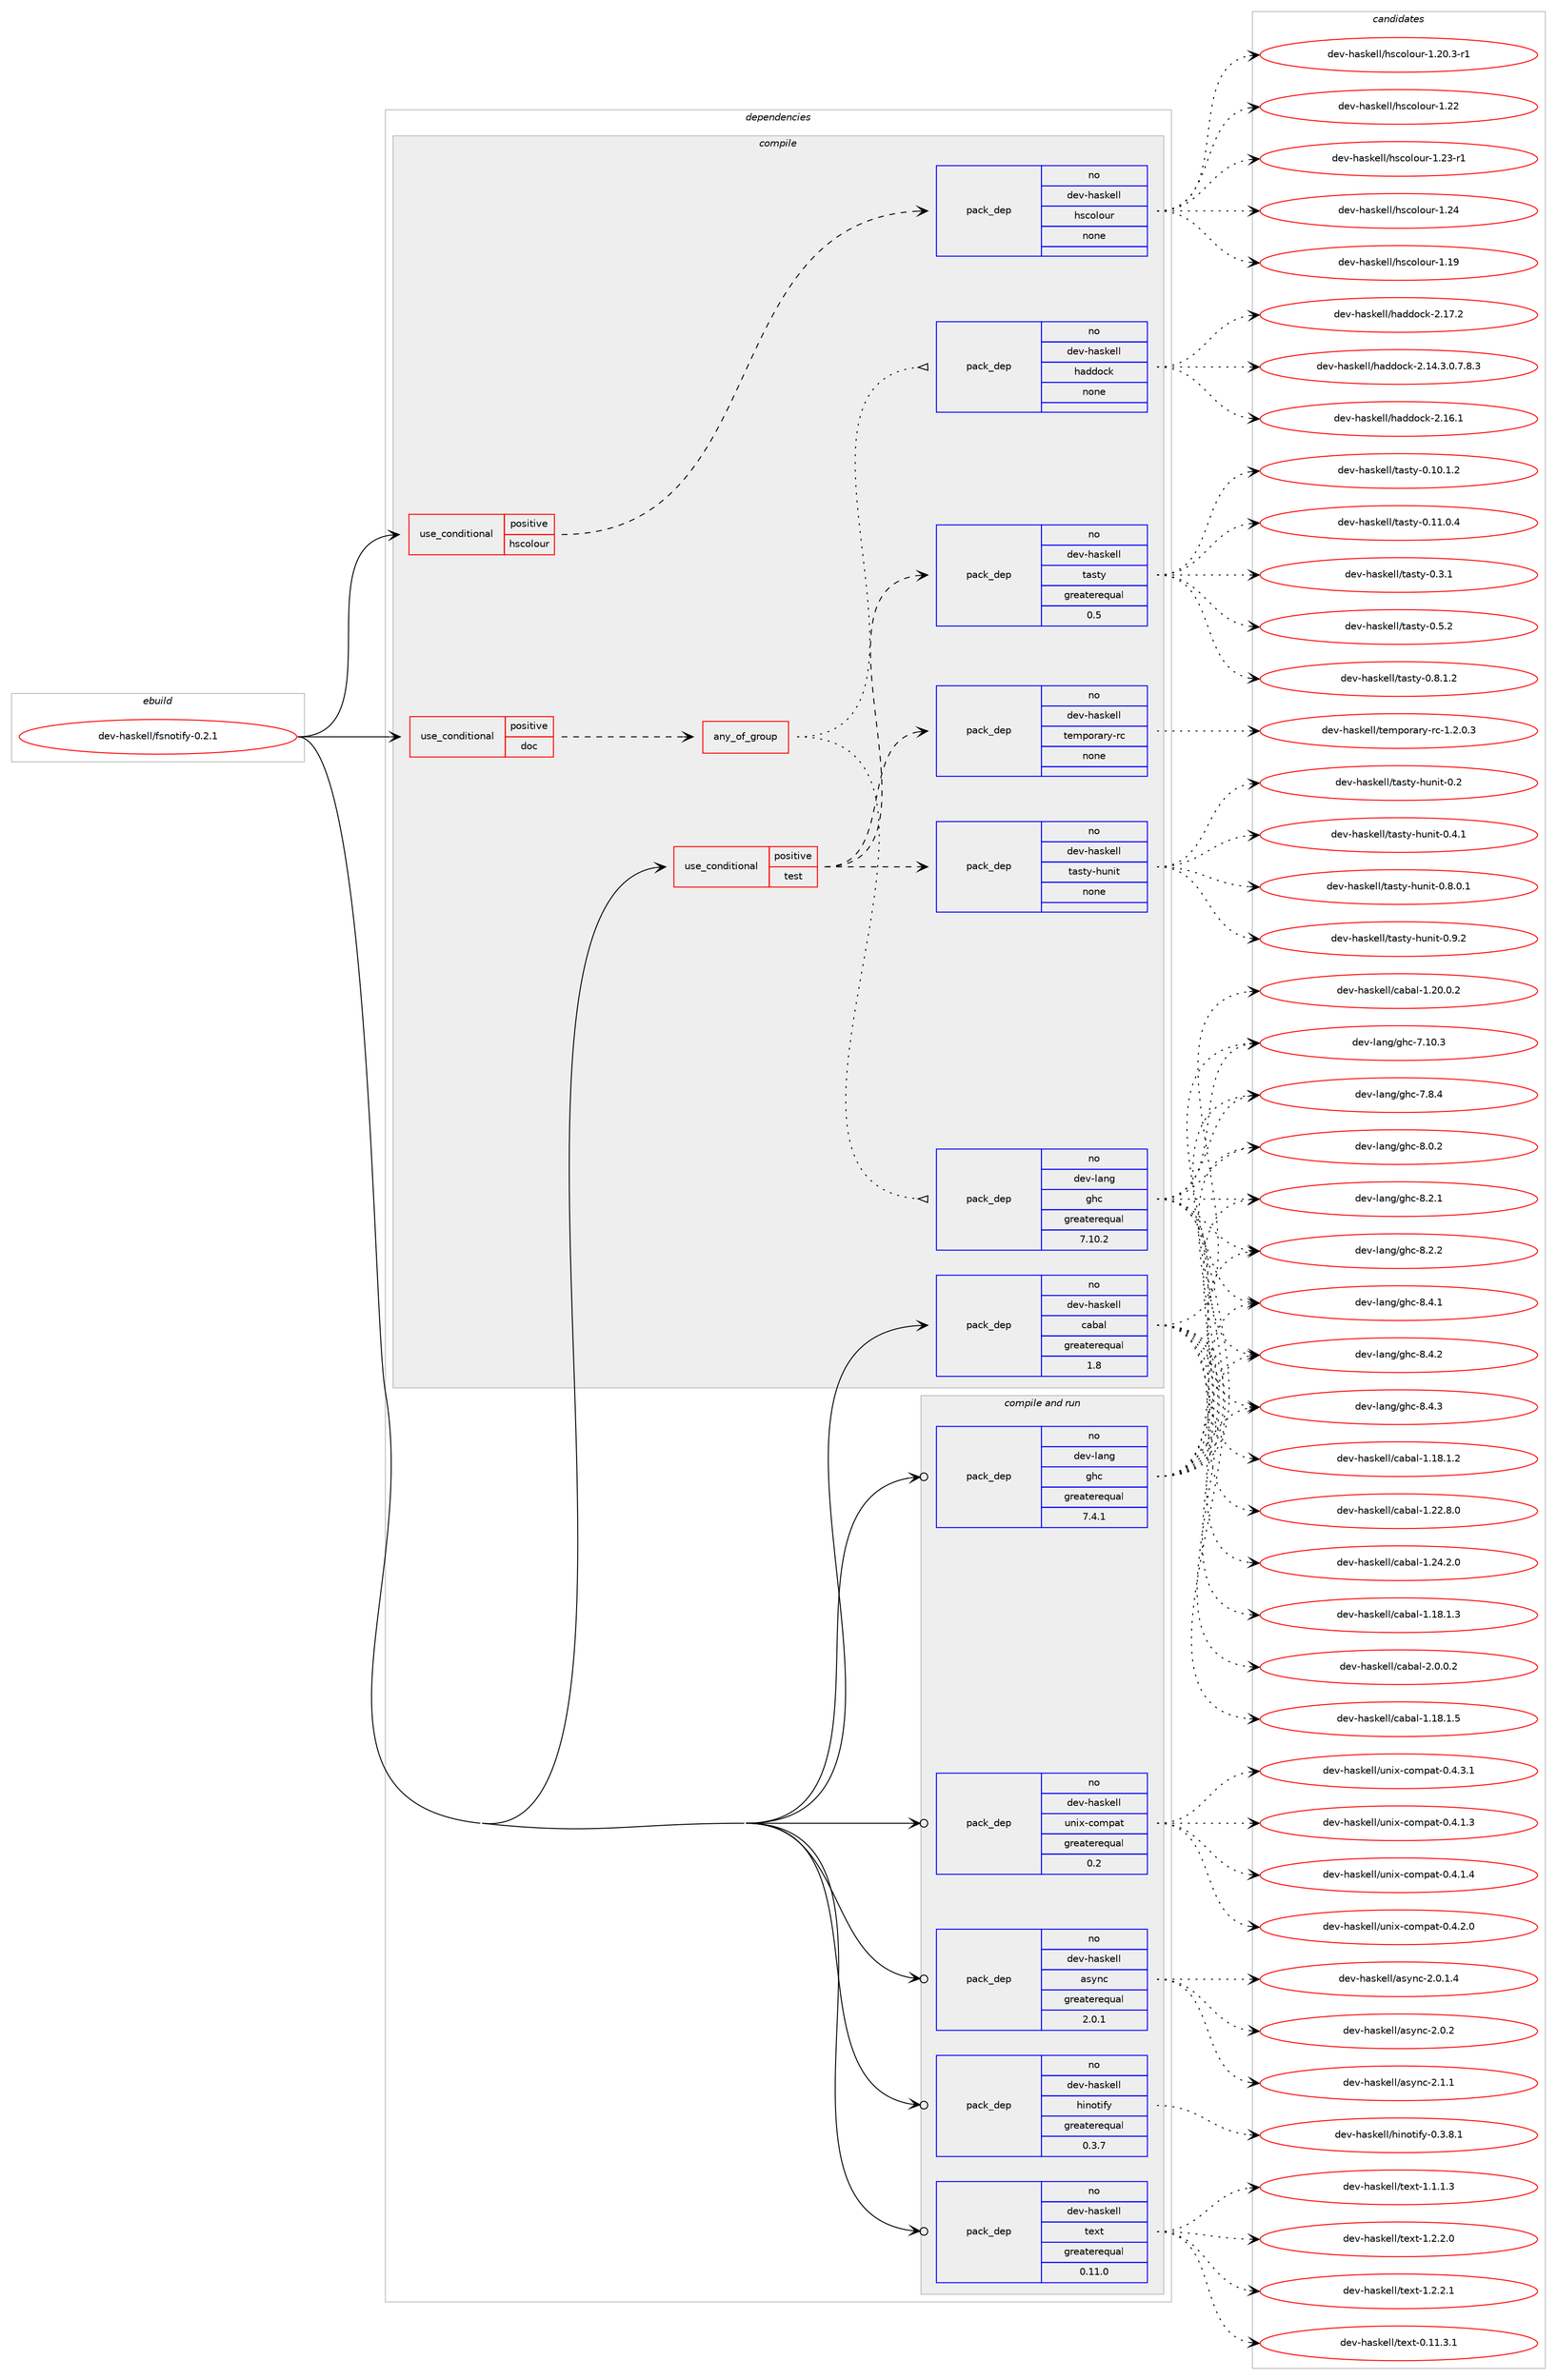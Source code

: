 digraph prolog {

# *************
# Graph options
# *************

newrank=true;
concentrate=true;
compound=true;
graph [rankdir=LR,fontname=Helvetica,fontsize=10,ranksep=1.5];#, ranksep=2.5, nodesep=0.2];
edge  [arrowhead=vee];
node  [fontname=Helvetica,fontsize=10];

# **********
# The ebuild
# **********

subgraph cluster_leftcol {
color=gray;
rank=same;
label=<<i>ebuild</i>>;
id [label="dev-haskell/fsnotify-0.2.1", color=red, width=4, href="../dev-haskell/fsnotify-0.2.1.svg"];
}

# ****************
# The dependencies
# ****************

subgraph cluster_midcol {
color=gray;
label=<<i>dependencies</i>>;
subgraph cluster_compile {
fillcolor="#eeeeee";
style=filled;
label=<<i>compile</i>>;
subgraph cond359622 {
dependency1332761 [label=<<TABLE BORDER="0" CELLBORDER="1" CELLSPACING="0" CELLPADDING="4"><TR><TD ROWSPAN="3" CELLPADDING="10">use_conditional</TD></TR><TR><TD>positive</TD></TR><TR><TD>doc</TD></TR></TABLE>>, shape=none, color=red];
subgraph any20909 {
dependency1332762 [label=<<TABLE BORDER="0" CELLBORDER="1" CELLSPACING="0" CELLPADDING="4"><TR><TD CELLPADDING="10">any_of_group</TD></TR></TABLE>>, shape=none, color=red];subgraph pack951678 {
dependency1332763 [label=<<TABLE BORDER="0" CELLBORDER="1" CELLSPACING="0" CELLPADDING="4" WIDTH="220"><TR><TD ROWSPAN="6" CELLPADDING="30">pack_dep</TD></TR><TR><TD WIDTH="110">no</TD></TR><TR><TD>dev-haskell</TD></TR><TR><TD>haddock</TD></TR><TR><TD>none</TD></TR><TR><TD></TD></TR></TABLE>>, shape=none, color=blue];
}
dependency1332762:e -> dependency1332763:w [weight=20,style="dotted",arrowhead="oinv"];
subgraph pack951679 {
dependency1332764 [label=<<TABLE BORDER="0" CELLBORDER="1" CELLSPACING="0" CELLPADDING="4" WIDTH="220"><TR><TD ROWSPAN="6" CELLPADDING="30">pack_dep</TD></TR><TR><TD WIDTH="110">no</TD></TR><TR><TD>dev-lang</TD></TR><TR><TD>ghc</TD></TR><TR><TD>greaterequal</TD></TR><TR><TD>7.10.2</TD></TR></TABLE>>, shape=none, color=blue];
}
dependency1332762:e -> dependency1332764:w [weight=20,style="dotted",arrowhead="oinv"];
}
dependency1332761:e -> dependency1332762:w [weight=20,style="dashed",arrowhead="vee"];
}
id:e -> dependency1332761:w [weight=20,style="solid",arrowhead="vee"];
subgraph cond359623 {
dependency1332765 [label=<<TABLE BORDER="0" CELLBORDER="1" CELLSPACING="0" CELLPADDING="4"><TR><TD ROWSPAN="3" CELLPADDING="10">use_conditional</TD></TR><TR><TD>positive</TD></TR><TR><TD>hscolour</TD></TR></TABLE>>, shape=none, color=red];
subgraph pack951680 {
dependency1332766 [label=<<TABLE BORDER="0" CELLBORDER="1" CELLSPACING="0" CELLPADDING="4" WIDTH="220"><TR><TD ROWSPAN="6" CELLPADDING="30">pack_dep</TD></TR><TR><TD WIDTH="110">no</TD></TR><TR><TD>dev-haskell</TD></TR><TR><TD>hscolour</TD></TR><TR><TD>none</TD></TR><TR><TD></TD></TR></TABLE>>, shape=none, color=blue];
}
dependency1332765:e -> dependency1332766:w [weight=20,style="dashed",arrowhead="vee"];
}
id:e -> dependency1332765:w [weight=20,style="solid",arrowhead="vee"];
subgraph cond359624 {
dependency1332767 [label=<<TABLE BORDER="0" CELLBORDER="1" CELLSPACING="0" CELLPADDING="4"><TR><TD ROWSPAN="3" CELLPADDING="10">use_conditional</TD></TR><TR><TD>positive</TD></TR><TR><TD>test</TD></TR></TABLE>>, shape=none, color=red];
subgraph pack951681 {
dependency1332768 [label=<<TABLE BORDER="0" CELLBORDER="1" CELLSPACING="0" CELLPADDING="4" WIDTH="220"><TR><TD ROWSPAN="6" CELLPADDING="30">pack_dep</TD></TR><TR><TD WIDTH="110">no</TD></TR><TR><TD>dev-haskell</TD></TR><TR><TD>tasty</TD></TR><TR><TD>greaterequal</TD></TR><TR><TD>0.5</TD></TR></TABLE>>, shape=none, color=blue];
}
dependency1332767:e -> dependency1332768:w [weight=20,style="dashed",arrowhead="vee"];
subgraph pack951682 {
dependency1332769 [label=<<TABLE BORDER="0" CELLBORDER="1" CELLSPACING="0" CELLPADDING="4" WIDTH="220"><TR><TD ROWSPAN="6" CELLPADDING="30">pack_dep</TD></TR><TR><TD WIDTH="110">no</TD></TR><TR><TD>dev-haskell</TD></TR><TR><TD>tasty-hunit</TD></TR><TR><TD>none</TD></TR><TR><TD></TD></TR></TABLE>>, shape=none, color=blue];
}
dependency1332767:e -> dependency1332769:w [weight=20,style="dashed",arrowhead="vee"];
subgraph pack951683 {
dependency1332770 [label=<<TABLE BORDER="0" CELLBORDER="1" CELLSPACING="0" CELLPADDING="4" WIDTH="220"><TR><TD ROWSPAN="6" CELLPADDING="30">pack_dep</TD></TR><TR><TD WIDTH="110">no</TD></TR><TR><TD>dev-haskell</TD></TR><TR><TD>temporary-rc</TD></TR><TR><TD>none</TD></TR><TR><TD></TD></TR></TABLE>>, shape=none, color=blue];
}
dependency1332767:e -> dependency1332770:w [weight=20,style="dashed",arrowhead="vee"];
}
id:e -> dependency1332767:w [weight=20,style="solid",arrowhead="vee"];
subgraph pack951684 {
dependency1332771 [label=<<TABLE BORDER="0" CELLBORDER="1" CELLSPACING="0" CELLPADDING="4" WIDTH="220"><TR><TD ROWSPAN="6" CELLPADDING="30">pack_dep</TD></TR><TR><TD WIDTH="110">no</TD></TR><TR><TD>dev-haskell</TD></TR><TR><TD>cabal</TD></TR><TR><TD>greaterequal</TD></TR><TR><TD>1.8</TD></TR></TABLE>>, shape=none, color=blue];
}
id:e -> dependency1332771:w [weight=20,style="solid",arrowhead="vee"];
}
subgraph cluster_compileandrun {
fillcolor="#eeeeee";
style=filled;
label=<<i>compile and run</i>>;
subgraph pack951685 {
dependency1332772 [label=<<TABLE BORDER="0" CELLBORDER="1" CELLSPACING="0" CELLPADDING="4" WIDTH="220"><TR><TD ROWSPAN="6" CELLPADDING="30">pack_dep</TD></TR><TR><TD WIDTH="110">no</TD></TR><TR><TD>dev-haskell</TD></TR><TR><TD>async</TD></TR><TR><TD>greaterequal</TD></TR><TR><TD>2.0.1</TD></TR></TABLE>>, shape=none, color=blue];
}
id:e -> dependency1332772:w [weight=20,style="solid",arrowhead="odotvee"];
subgraph pack951686 {
dependency1332773 [label=<<TABLE BORDER="0" CELLBORDER="1" CELLSPACING="0" CELLPADDING="4" WIDTH="220"><TR><TD ROWSPAN="6" CELLPADDING="30">pack_dep</TD></TR><TR><TD WIDTH="110">no</TD></TR><TR><TD>dev-haskell</TD></TR><TR><TD>hinotify</TD></TR><TR><TD>greaterequal</TD></TR><TR><TD>0.3.7</TD></TR></TABLE>>, shape=none, color=blue];
}
id:e -> dependency1332773:w [weight=20,style="solid",arrowhead="odotvee"];
subgraph pack951687 {
dependency1332774 [label=<<TABLE BORDER="0" CELLBORDER="1" CELLSPACING="0" CELLPADDING="4" WIDTH="220"><TR><TD ROWSPAN="6" CELLPADDING="30">pack_dep</TD></TR><TR><TD WIDTH="110">no</TD></TR><TR><TD>dev-haskell</TD></TR><TR><TD>text</TD></TR><TR><TD>greaterequal</TD></TR><TR><TD>0.11.0</TD></TR></TABLE>>, shape=none, color=blue];
}
id:e -> dependency1332774:w [weight=20,style="solid",arrowhead="odotvee"];
subgraph pack951688 {
dependency1332775 [label=<<TABLE BORDER="0" CELLBORDER="1" CELLSPACING="0" CELLPADDING="4" WIDTH="220"><TR><TD ROWSPAN="6" CELLPADDING="30">pack_dep</TD></TR><TR><TD WIDTH="110">no</TD></TR><TR><TD>dev-haskell</TD></TR><TR><TD>unix-compat</TD></TR><TR><TD>greaterequal</TD></TR><TR><TD>0.2</TD></TR></TABLE>>, shape=none, color=blue];
}
id:e -> dependency1332775:w [weight=20,style="solid",arrowhead="odotvee"];
subgraph pack951689 {
dependency1332776 [label=<<TABLE BORDER="0" CELLBORDER="1" CELLSPACING="0" CELLPADDING="4" WIDTH="220"><TR><TD ROWSPAN="6" CELLPADDING="30">pack_dep</TD></TR><TR><TD WIDTH="110">no</TD></TR><TR><TD>dev-lang</TD></TR><TR><TD>ghc</TD></TR><TR><TD>greaterequal</TD></TR><TR><TD>7.4.1</TD></TR></TABLE>>, shape=none, color=blue];
}
id:e -> dependency1332776:w [weight=20,style="solid",arrowhead="odotvee"];
}
subgraph cluster_run {
fillcolor="#eeeeee";
style=filled;
label=<<i>run</i>>;
}
}

# **************
# The candidates
# **************

subgraph cluster_choices {
rank=same;
color=gray;
label=<<i>candidates</i>>;

subgraph choice951678 {
color=black;
nodesep=1;
choice1001011184510497115107101108108471049710010011199107455046495246514648465546564651 [label="dev-haskell/haddock-2.14.3.0.7.8.3", color=red, width=4,href="../dev-haskell/haddock-2.14.3.0.7.8.3.svg"];
choice100101118451049711510710110810847104971001001119910745504649544649 [label="dev-haskell/haddock-2.16.1", color=red, width=4,href="../dev-haskell/haddock-2.16.1.svg"];
choice100101118451049711510710110810847104971001001119910745504649554650 [label="dev-haskell/haddock-2.17.2", color=red, width=4,href="../dev-haskell/haddock-2.17.2.svg"];
dependency1332763:e -> choice1001011184510497115107101108108471049710010011199107455046495246514648465546564651:w [style=dotted,weight="100"];
dependency1332763:e -> choice100101118451049711510710110810847104971001001119910745504649544649:w [style=dotted,weight="100"];
dependency1332763:e -> choice100101118451049711510710110810847104971001001119910745504649554650:w [style=dotted,weight="100"];
}
subgraph choice951679 {
color=black;
nodesep=1;
choice1001011184510897110103471031049945554649484651 [label="dev-lang/ghc-7.10.3", color=red, width=4,href="../dev-lang/ghc-7.10.3.svg"];
choice10010111845108971101034710310499455546564652 [label="dev-lang/ghc-7.8.4", color=red, width=4,href="../dev-lang/ghc-7.8.4.svg"];
choice10010111845108971101034710310499455646484650 [label="dev-lang/ghc-8.0.2", color=red, width=4,href="../dev-lang/ghc-8.0.2.svg"];
choice10010111845108971101034710310499455646504649 [label="dev-lang/ghc-8.2.1", color=red, width=4,href="../dev-lang/ghc-8.2.1.svg"];
choice10010111845108971101034710310499455646504650 [label="dev-lang/ghc-8.2.2", color=red, width=4,href="../dev-lang/ghc-8.2.2.svg"];
choice10010111845108971101034710310499455646524649 [label="dev-lang/ghc-8.4.1", color=red, width=4,href="../dev-lang/ghc-8.4.1.svg"];
choice10010111845108971101034710310499455646524650 [label="dev-lang/ghc-8.4.2", color=red, width=4,href="../dev-lang/ghc-8.4.2.svg"];
choice10010111845108971101034710310499455646524651 [label="dev-lang/ghc-8.4.3", color=red, width=4,href="../dev-lang/ghc-8.4.3.svg"];
dependency1332764:e -> choice1001011184510897110103471031049945554649484651:w [style=dotted,weight="100"];
dependency1332764:e -> choice10010111845108971101034710310499455546564652:w [style=dotted,weight="100"];
dependency1332764:e -> choice10010111845108971101034710310499455646484650:w [style=dotted,weight="100"];
dependency1332764:e -> choice10010111845108971101034710310499455646504649:w [style=dotted,weight="100"];
dependency1332764:e -> choice10010111845108971101034710310499455646504650:w [style=dotted,weight="100"];
dependency1332764:e -> choice10010111845108971101034710310499455646524649:w [style=dotted,weight="100"];
dependency1332764:e -> choice10010111845108971101034710310499455646524650:w [style=dotted,weight="100"];
dependency1332764:e -> choice10010111845108971101034710310499455646524651:w [style=dotted,weight="100"];
}
subgraph choice951680 {
color=black;
nodesep=1;
choice100101118451049711510710110810847104115991111081111171144549464957 [label="dev-haskell/hscolour-1.19", color=red, width=4,href="../dev-haskell/hscolour-1.19.svg"];
choice10010111845104971151071011081084710411599111108111117114454946504846514511449 [label="dev-haskell/hscolour-1.20.3-r1", color=red, width=4,href="../dev-haskell/hscolour-1.20.3-r1.svg"];
choice100101118451049711510710110810847104115991111081111171144549465050 [label="dev-haskell/hscolour-1.22", color=red, width=4,href="../dev-haskell/hscolour-1.22.svg"];
choice1001011184510497115107101108108471041159911110811111711445494650514511449 [label="dev-haskell/hscolour-1.23-r1", color=red, width=4,href="../dev-haskell/hscolour-1.23-r1.svg"];
choice100101118451049711510710110810847104115991111081111171144549465052 [label="dev-haskell/hscolour-1.24", color=red, width=4,href="../dev-haskell/hscolour-1.24.svg"];
dependency1332766:e -> choice100101118451049711510710110810847104115991111081111171144549464957:w [style=dotted,weight="100"];
dependency1332766:e -> choice10010111845104971151071011081084710411599111108111117114454946504846514511449:w [style=dotted,weight="100"];
dependency1332766:e -> choice100101118451049711510710110810847104115991111081111171144549465050:w [style=dotted,weight="100"];
dependency1332766:e -> choice1001011184510497115107101108108471041159911110811111711445494650514511449:w [style=dotted,weight="100"];
dependency1332766:e -> choice100101118451049711510710110810847104115991111081111171144549465052:w [style=dotted,weight="100"];
}
subgraph choice951681 {
color=black;
nodesep=1;
choice10010111845104971151071011081084711697115116121454846494846494650 [label="dev-haskell/tasty-0.10.1.2", color=red, width=4,href="../dev-haskell/tasty-0.10.1.2.svg"];
choice10010111845104971151071011081084711697115116121454846494946484652 [label="dev-haskell/tasty-0.11.0.4", color=red, width=4,href="../dev-haskell/tasty-0.11.0.4.svg"];
choice10010111845104971151071011081084711697115116121454846514649 [label="dev-haskell/tasty-0.3.1", color=red, width=4,href="../dev-haskell/tasty-0.3.1.svg"];
choice10010111845104971151071011081084711697115116121454846534650 [label="dev-haskell/tasty-0.5.2", color=red, width=4,href="../dev-haskell/tasty-0.5.2.svg"];
choice100101118451049711510710110810847116971151161214548465646494650 [label="dev-haskell/tasty-0.8.1.2", color=red, width=4,href="../dev-haskell/tasty-0.8.1.2.svg"];
dependency1332768:e -> choice10010111845104971151071011081084711697115116121454846494846494650:w [style=dotted,weight="100"];
dependency1332768:e -> choice10010111845104971151071011081084711697115116121454846494946484652:w [style=dotted,weight="100"];
dependency1332768:e -> choice10010111845104971151071011081084711697115116121454846514649:w [style=dotted,weight="100"];
dependency1332768:e -> choice10010111845104971151071011081084711697115116121454846534650:w [style=dotted,weight="100"];
dependency1332768:e -> choice100101118451049711510710110810847116971151161214548465646494650:w [style=dotted,weight="100"];
}
subgraph choice951682 {
color=black;
nodesep=1;
choice100101118451049711510710110810847116971151161214510411711010511645484650 [label="dev-haskell/tasty-hunit-0.2", color=red, width=4,href="../dev-haskell/tasty-hunit-0.2.svg"];
choice1001011184510497115107101108108471169711511612145104117110105116454846524649 [label="dev-haskell/tasty-hunit-0.4.1", color=red, width=4,href="../dev-haskell/tasty-hunit-0.4.1.svg"];
choice10010111845104971151071011081084711697115116121451041171101051164548465646484649 [label="dev-haskell/tasty-hunit-0.8.0.1", color=red, width=4,href="../dev-haskell/tasty-hunit-0.8.0.1.svg"];
choice1001011184510497115107101108108471169711511612145104117110105116454846574650 [label="dev-haskell/tasty-hunit-0.9.2", color=red, width=4,href="../dev-haskell/tasty-hunit-0.9.2.svg"];
dependency1332769:e -> choice100101118451049711510710110810847116971151161214510411711010511645484650:w [style=dotted,weight="100"];
dependency1332769:e -> choice1001011184510497115107101108108471169711511612145104117110105116454846524649:w [style=dotted,weight="100"];
dependency1332769:e -> choice10010111845104971151071011081084711697115116121451041171101051164548465646484649:w [style=dotted,weight="100"];
dependency1332769:e -> choice1001011184510497115107101108108471169711511612145104117110105116454846574650:w [style=dotted,weight="100"];
}
subgraph choice951683 {
color=black;
nodesep=1;
choice1001011184510497115107101108108471161011091121111149711412145114994549465046484651 [label="dev-haskell/temporary-rc-1.2.0.3", color=red, width=4,href="../dev-haskell/temporary-rc-1.2.0.3.svg"];
dependency1332770:e -> choice1001011184510497115107101108108471161011091121111149711412145114994549465046484651:w [style=dotted,weight="100"];
}
subgraph choice951684 {
color=black;
nodesep=1;
choice10010111845104971151071011081084799979897108454946495646494650 [label="dev-haskell/cabal-1.18.1.2", color=red, width=4,href="../dev-haskell/cabal-1.18.1.2.svg"];
choice10010111845104971151071011081084799979897108454946495646494651 [label="dev-haskell/cabal-1.18.1.3", color=red, width=4,href="../dev-haskell/cabal-1.18.1.3.svg"];
choice10010111845104971151071011081084799979897108454946495646494653 [label="dev-haskell/cabal-1.18.1.5", color=red, width=4,href="../dev-haskell/cabal-1.18.1.5.svg"];
choice10010111845104971151071011081084799979897108454946504846484650 [label="dev-haskell/cabal-1.20.0.2", color=red, width=4,href="../dev-haskell/cabal-1.20.0.2.svg"];
choice10010111845104971151071011081084799979897108454946505046564648 [label="dev-haskell/cabal-1.22.8.0", color=red, width=4,href="../dev-haskell/cabal-1.22.8.0.svg"];
choice10010111845104971151071011081084799979897108454946505246504648 [label="dev-haskell/cabal-1.24.2.0", color=red, width=4,href="../dev-haskell/cabal-1.24.2.0.svg"];
choice100101118451049711510710110810847999798971084550464846484650 [label="dev-haskell/cabal-2.0.0.2", color=red, width=4,href="../dev-haskell/cabal-2.0.0.2.svg"];
dependency1332771:e -> choice10010111845104971151071011081084799979897108454946495646494650:w [style=dotted,weight="100"];
dependency1332771:e -> choice10010111845104971151071011081084799979897108454946495646494651:w [style=dotted,weight="100"];
dependency1332771:e -> choice10010111845104971151071011081084799979897108454946495646494653:w [style=dotted,weight="100"];
dependency1332771:e -> choice10010111845104971151071011081084799979897108454946504846484650:w [style=dotted,weight="100"];
dependency1332771:e -> choice10010111845104971151071011081084799979897108454946505046564648:w [style=dotted,weight="100"];
dependency1332771:e -> choice10010111845104971151071011081084799979897108454946505246504648:w [style=dotted,weight="100"];
dependency1332771:e -> choice100101118451049711510710110810847999798971084550464846484650:w [style=dotted,weight="100"];
}
subgraph choice951685 {
color=black;
nodesep=1;
choice10010111845104971151071011081084797115121110994550464846494652 [label="dev-haskell/async-2.0.1.4", color=red, width=4,href="../dev-haskell/async-2.0.1.4.svg"];
choice1001011184510497115107101108108479711512111099455046484650 [label="dev-haskell/async-2.0.2", color=red, width=4,href="../dev-haskell/async-2.0.2.svg"];
choice1001011184510497115107101108108479711512111099455046494649 [label="dev-haskell/async-2.1.1", color=red, width=4,href="../dev-haskell/async-2.1.1.svg"];
dependency1332772:e -> choice10010111845104971151071011081084797115121110994550464846494652:w [style=dotted,weight="100"];
dependency1332772:e -> choice1001011184510497115107101108108479711512111099455046484650:w [style=dotted,weight="100"];
dependency1332772:e -> choice1001011184510497115107101108108479711512111099455046494649:w [style=dotted,weight="100"];
}
subgraph choice951686 {
color=black;
nodesep=1;
choice1001011184510497115107101108108471041051101111161051021214548465146564649 [label="dev-haskell/hinotify-0.3.8.1", color=red, width=4,href="../dev-haskell/hinotify-0.3.8.1.svg"];
dependency1332773:e -> choice1001011184510497115107101108108471041051101111161051021214548465146564649:w [style=dotted,weight="100"];
}
subgraph choice951687 {
color=black;
nodesep=1;
choice100101118451049711510710110810847116101120116454846494946514649 [label="dev-haskell/text-0.11.3.1", color=red, width=4,href="../dev-haskell/text-0.11.3.1.svg"];
choice1001011184510497115107101108108471161011201164549464946494651 [label="dev-haskell/text-1.1.1.3", color=red, width=4,href="../dev-haskell/text-1.1.1.3.svg"];
choice1001011184510497115107101108108471161011201164549465046504648 [label="dev-haskell/text-1.2.2.0", color=red, width=4,href="../dev-haskell/text-1.2.2.0.svg"];
choice1001011184510497115107101108108471161011201164549465046504649 [label="dev-haskell/text-1.2.2.1", color=red, width=4,href="../dev-haskell/text-1.2.2.1.svg"];
dependency1332774:e -> choice100101118451049711510710110810847116101120116454846494946514649:w [style=dotted,weight="100"];
dependency1332774:e -> choice1001011184510497115107101108108471161011201164549464946494651:w [style=dotted,weight="100"];
dependency1332774:e -> choice1001011184510497115107101108108471161011201164549465046504648:w [style=dotted,weight="100"];
dependency1332774:e -> choice1001011184510497115107101108108471161011201164549465046504649:w [style=dotted,weight="100"];
}
subgraph choice951688 {
color=black;
nodesep=1;
choice1001011184510497115107101108108471171101051204599111109112971164548465246494651 [label="dev-haskell/unix-compat-0.4.1.3", color=red, width=4,href="../dev-haskell/unix-compat-0.4.1.3.svg"];
choice1001011184510497115107101108108471171101051204599111109112971164548465246494652 [label="dev-haskell/unix-compat-0.4.1.4", color=red, width=4,href="../dev-haskell/unix-compat-0.4.1.4.svg"];
choice1001011184510497115107101108108471171101051204599111109112971164548465246504648 [label="dev-haskell/unix-compat-0.4.2.0", color=red, width=4,href="../dev-haskell/unix-compat-0.4.2.0.svg"];
choice1001011184510497115107101108108471171101051204599111109112971164548465246514649 [label="dev-haskell/unix-compat-0.4.3.1", color=red, width=4,href="../dev-haskell/unix-compat-0.4.3.1.svg"];
dependency1332775:e -> choice1001011184510497115107101108108471171101051204599111109112971164548465246494651:w [style=dotted,weight="100"];
dependency1332775:e -> choice1001011184510497115107101108108471171101051204599111109112971164548465246494652:w [style=dotted,weight="100"];
dependency1332775:e -> choice1001011184510497115107101108108471171101051204599111109112971164548465246504648:w [style=dotted,weight="100"];
dependency1332775:e -> choice1001011184510497115107101108108471171101051204599111109112971164548465246514649:w [style=dotted,weight="100"];
}
subgraph choice951689 {
color=black;
nodesep=1;
choice1001011184510897110103471031049945554649484651 [label="dev-lang/ghc-7.10.3", color=red, width=4,href="../dev-lang/ghc-7.10.3.svg"];
choice10010111845108971101034710310499455546564652 [label="dev-lang/ghc-7.8.4", color=red, width=4,href="../dev-lang/ghc-7.8.4.svg"];
choice10010111845108971101034710310499455646484650 [label="dev-lang/ghc-8.0.2", color=red, width=4,href="../dev-lang/ghc-8.0.2.svg"];
choice10010111845108971101034710310499455646504649 [label="dev-lang/ghc-8.2.1", color=red, width=4,href="../dev-lang/ghc-8.2.1.svg"];
choice10010111845108971101034710310499455646504650 [label="dev-lang/ghc-8.2.2", color=red, width=4,href="../dev-lang/ghc-8.2.2.svg"];
choice10010111845108971101034710310499455646524649 [label="dev-lang/ghc-8.4.1", color=red, width=4,href="../dev-lang/ghc-8.4.1.svg"];
choice10010111845108971101034710310499455646524650 [label="dev-lang/ghc-8.4.2", color=red, width=4,href="../dev-lang/ghc-8.4.2.svg"];
choice10010111845108971101034710310499455646524651 [label="dev-lang/ghc-8.4.3", color=red, width=4,href="../dev-lang/ghc-8.4.3.svg"];
dependency1332776:e -> choice1001011184510897110103471031049945554649484651:w [style=dotted,weight="100"];
dependency1332776:e -> choice10010111845108971101034710310499455546564652:w [style=dotted,weight="100"];
dependency1332776:e -> choice10010111845108971101034710310499455646484650:w [style=dotted,weight="100"];
dependency1332776:e -> choice10010111845108971101034710310499455646504649:w [style=dotted,weight="100"];
dependency1332776:e -> choice10010111845108971101034710310499455646504650:w [style=dotted,weight="100"];
dependency1332776:e -> choice10010111845108971101034710310499455646524649:w [style=dotted,weight="100"];
dependency1332776:e -> choice10010111845108971101034710310499455646524650:w [style=dotted,weight="100"];
dependency1332776:e -> choice10010111845108971101034710310499455646524651:w [style=dotted,weight="100"];
}
}

}
